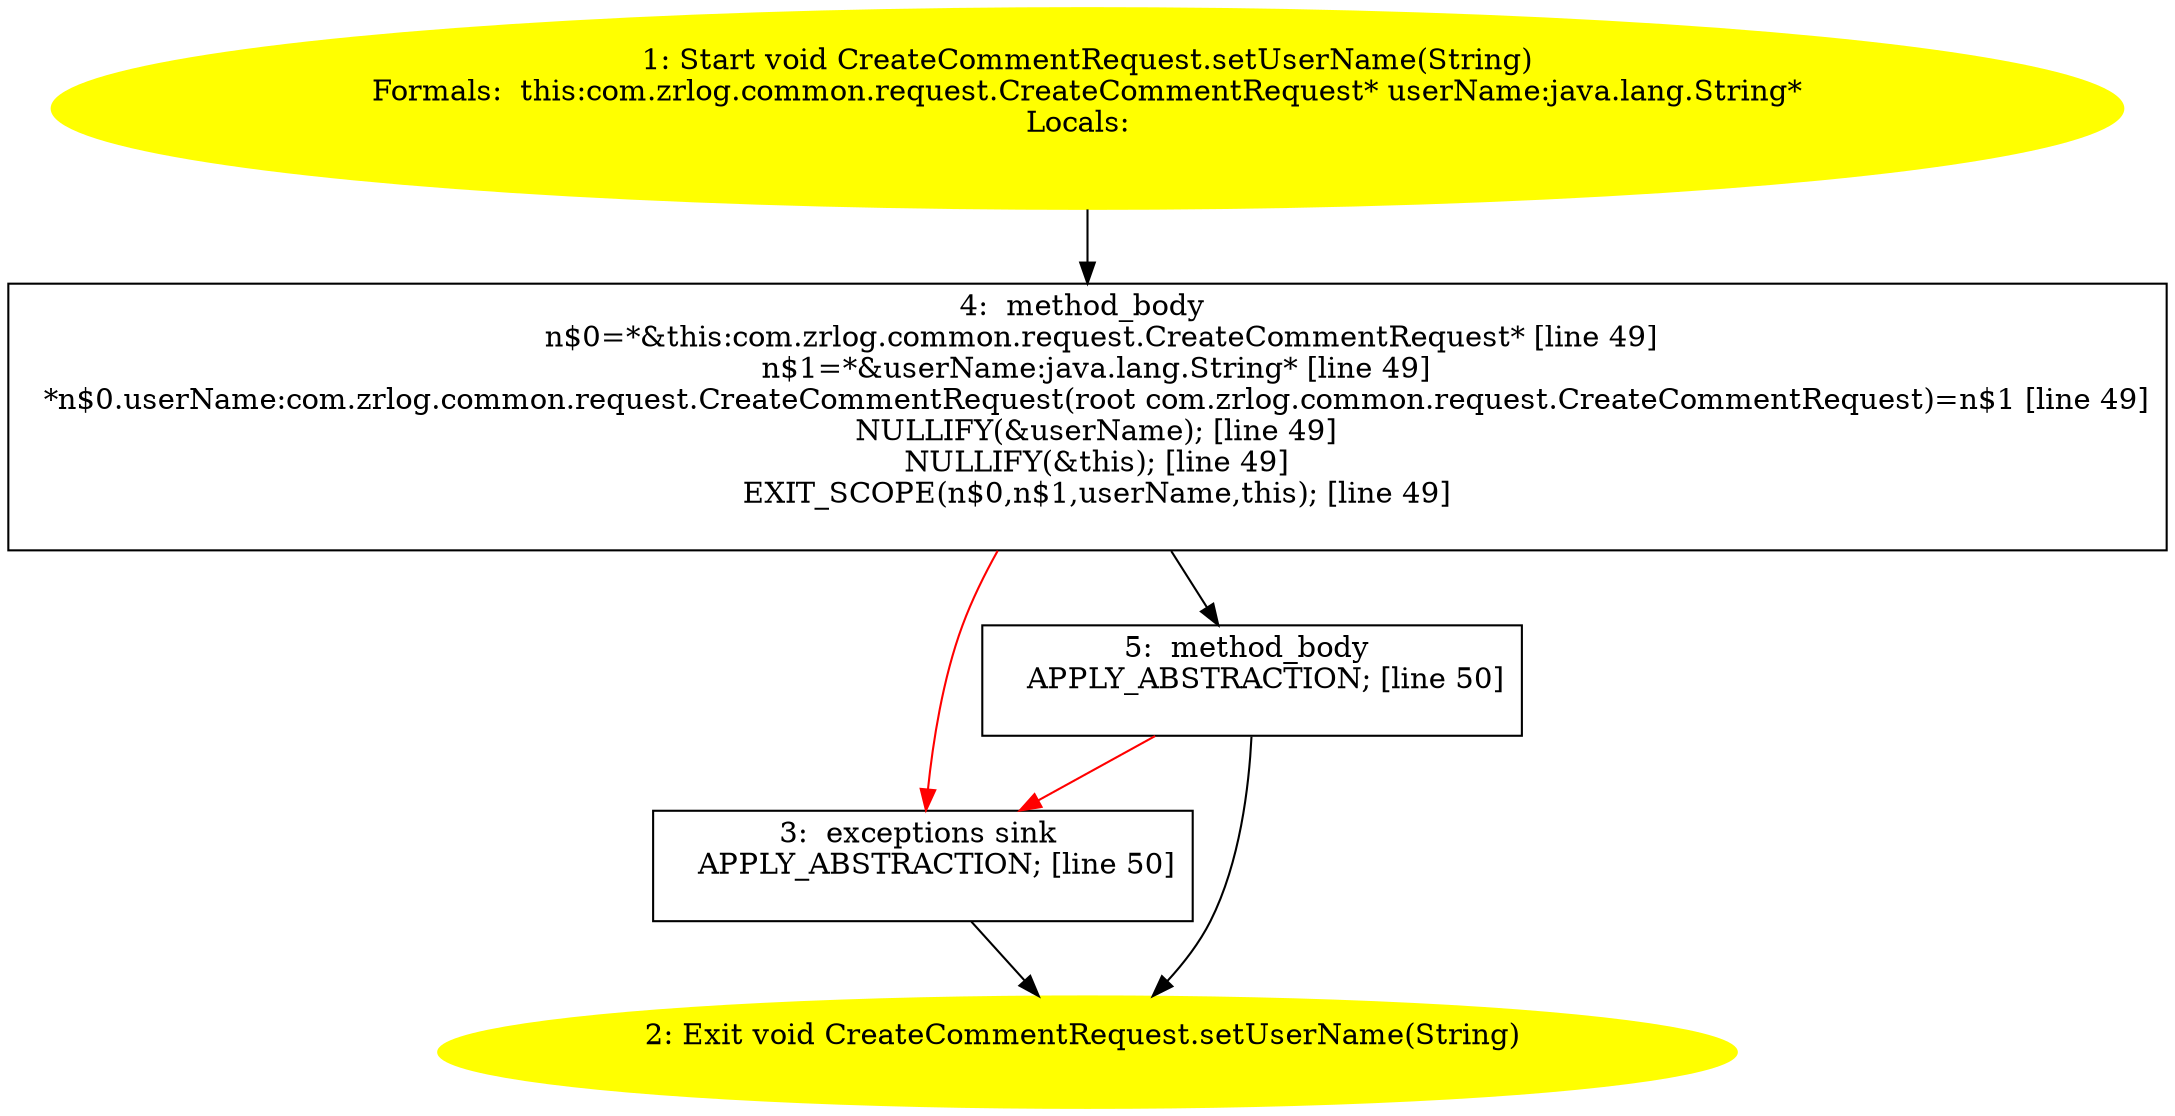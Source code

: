 /* @generated */
digraph cfg {
"com.zrlog.common.request.CreateCommentRequest.setUserName(java.lang.String):void.a262049b3dd0f120be25a0c374f4a8f9_1" [label="1: Start void CreateCommentRequest.setUserName(String)\nFormals:  this:com.zrlog.common.request.CreateCommentRequest* userName:java.lang.String*\nLocals:  \n  " color=yellow style=filled]
	

	 "com.zrlog.common.request.CreateCommentRequest.setUserName(java.lang.String):void.a262049b3dd0f120be25a0c374f4a8f9_1" -> "com.zrlog.common.request.CreateCommentRequest.setUserName(java.lang.String):void.a262049b3dd0f120be25a0c374f4a8f9_4" ;
"com.zrlog.common.request.CreateCommentRequest.setUserName(java.lang.String):void.a262049b3dd0f120be25a0c374f4a8f9_2" [label="2: Exit void CreateCommentRequest.setUserName(String) \n  " color=yellow style=filled]
	

"com.zrlog.common.request.CreateCommentRequest.setUserName(java.lang.String):void.a262049b3dd0f120be25a0c374f4a8f9_3" [label="3:  exceptions sink \n   APPLY_ABSTRACTION; [line 50]\n " shape="box"]
	

	 "com.zrlog.common.request.CreateCommentRequest.setUserName(java.lang.String):void.a262049b3dd0f120be25a0c374f4a8f9_3" -> "com.zrlog.common.request.CreateCommentRequest.setUserName(java.lang.String):void.a262049b3dd0f120be25a0c374f4a8f9_2" ;
"com.zrlog.common.request.CreateCommentRequest.setUserName(java.lang.String):void.a262049b3dd0f120be25a0c374f4a8f9_4" [label="4:  method_body \n   n$0=*&this:com.zrlog.common.request.CreateCommentRequest* [line 49]\n  n$1=*&userName:java.lang.String* [line 49]\n  *n$0.userName:com.zrlog.common.request.CreateCommentRequest(root com.zrlog.common.request.CreateCommentRequest)=n$1 [line 49]\n  NULLIFY(&userName); [line 49]\n  NULLIFY(&this); [line 49]\n  EXIT_SCOPE(n$0,n$1,userName,this); [line 49]\n " shape="box"]
	

	 "com.zrlog.common.request.CreateCommentRequest.setUserName(java.lang.String):void.a262049b3dd0f120be25a0c374f4a8f9_4" -> "com.zrlog.common.request.CreateCommentRequest.setUserName(java.lang.String):void.a262049b3dd0f120be25a0c374f4a8f9_5" ;
	 "com.zrlog.common.request.CreateCommentRequest.setUserName(java.lang.String):void.a262049b3dd0f120be25a0c374f4a8f9_4" -> "com.zrlog.common.request.CreateCommentRequest.setUserName(java.lang.String):void.a262049b3dd0f120be25a0c374f4a8f9_3" [color="red" ];
"com.zrlog.common.request.CreateCommentRequest.setUserName(java.lang.String):void.a262049b3dd0f120be25a0c374f4a8f9_5" [label="5:  method_body \n   APPLY_ABSTRACTION; [line 50]\n " shape="box"]
	

	 "com.zrlog.common.request.CreateCommentRequest.setUserName(java.lang.String):void.a262049b3dd0f120be25a0c374f4a8f9_5" -> "com.zrlog.common.request.CreateCommentRequest.setUserName(java.lang.String):void.a262049b3dd0f120be25a0c374f4a8f9_2" ;
	 "com.zrlog.common.request.CreateCommentRequest.setUserName(java.lang.String):void.a262049b3dd0f120be25a0c374f4a8f9_5" -> "com.zrlog.common.request.CreateCommentRequest.setUserName(java.lang.String):void.a262049b3dd0f120be25a0c374f4a8f9_3" [color="red" ];
}

